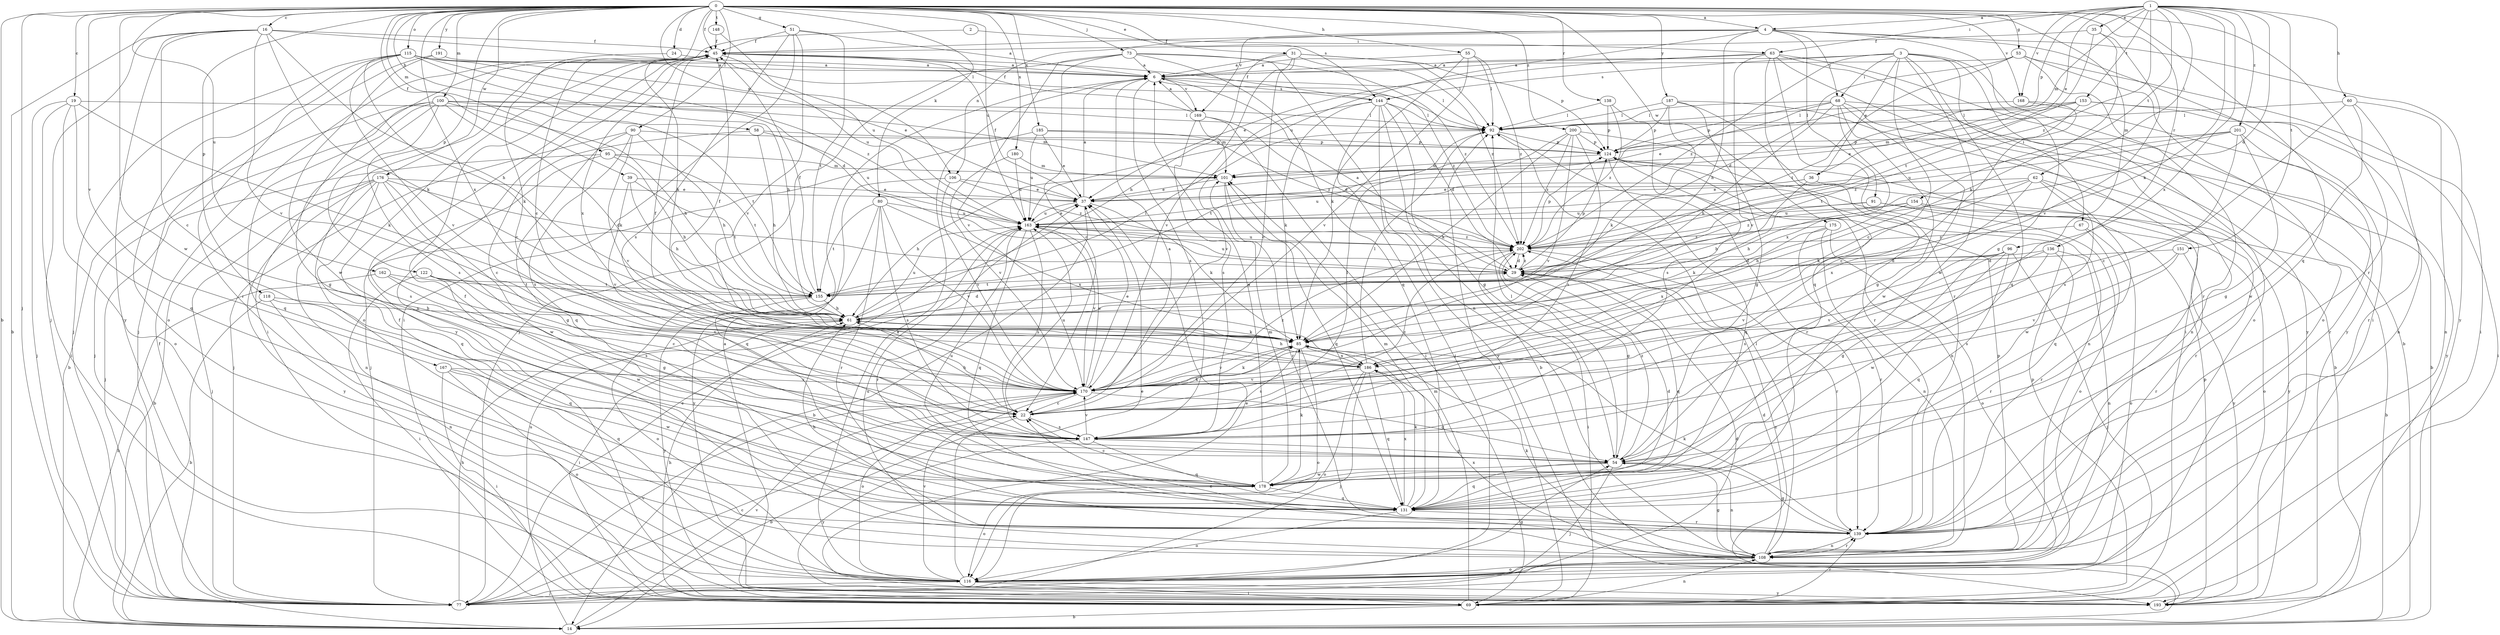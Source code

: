 strict digraph  {
0;
1;
2;
3;
4;
6;
14;
16;
19;
22;
24;
29;
31;
35;
36;
37;
39;
45;
51;
53;
54;
55;
58;
60;
61;
62;
63;
67;
68;
69;
73;
77;
80;
85;
90;
91;
92;
95;
96;
100;
101;
106;
108;
115;
116;
118;
122;
124;
131;
136;
138;
139;
144;
147;
148;
151;
153;
154;
155;
162;
163;
167;
168;
169;
170;
175;
176;
178;
180;
185;
186;
187;
191;
193;
200;
201;
202;
0 -> 4  [label=a];
0 -> 14  [label=b];
0 -> 16  [label=c];
0 -> 19  [label=c];
0 -> 22  [label=c];
0 -> 24  [label=d];
0 -> 31  [label=e];
0 -> 39  [label=f];
0 -> 45  [label=f];
0 -> 51  [label=g];
0 -> 53  [label=g];
0 -> 55  [label=h];
0 -> 58  [label=h];
0 -> 73  [label=j];
0 -> 77  [label=j];
0 -> 80  [label=k];
0 -> 90  [label=l];
0 -> 95  [label=m];
0 -> 96  [label=m];
0 -> 100  [label=m];
0 -> 106  [label=n];
0 -> 115  [label=o];
0 -> 118  [label=p];
0 -> 122  [label=p];
0 -> 131  [label=q];
0 -> 136  [label=r];
0 -> 138  [label=r];
0 -> 139  [label=r];
0 -> 144  [label=s];
0 -> 148  [label=t];
0 -> 162  [label=u];
0 -> 163  [label=u];
0 -> 167  [label=v];
0 -> 168  [label=v];
0 -> 175  [label=w];
0 -> 176  [label=w];
0 -> 178  [label=w];
0 -> 180  [label=x];
0 -> 185  [label=x];
0 -> 186  [label=x];
0 -> 187  [label=y];
0 -> 191  [label=y];
0 -> 200  [label=z];
1 -> 4  [label=a];
1 -> 29  [label=d];
1 -> 35  [label=e];
1 -> 36  [label=e];
1 -> 60  [label=h];
1 -> 62  [label=i];
1 -> 63  [label=i];
1 -> 85  [label=k];
1 -> 101  [label=m];
1 -> 124  [label=p];
1 -> 151  [label=t];
1 -> 153  [label=t];
1 -> 154  [label=t];
1 -> 168  [label=v];
1 -> 186  [label=x];
1 -> 201  [label=z];
1 -> 202  [label=z];
2 -> 63  [label=i];
2 -> 85  [label=k];
3 -> 6  [label=a];
3 -> 22  [label=c];
3 -> 36  [label=e];
3 -> 67  [label=i];
3 -> 68  [label=i];
3 -> 116  [label=o];
3 -> 131  [label=q];
3 -> 144  [label=s];
3 -> 178  [label=w];
3 -> 193  [label=y];
3 -> 202  [label=z];
4 -> 45  [label=f];
4 -> 54  [label=g];
4 -> 61  [label=h];
4 -> 68  [label=i];
4 -> 69  [label=i];
4 -> 91  [label=l];
4 -> 106  [label=n];
4 -> 163  [label=u];
4 -> 169  [label=v];
4 -> 193  [label=y];
6 -> 92  [label=l];
6 -> 144  [label=s];
6 -> 147  [label=s];
6 -> 169  [label=v];
6 -> 202  [label=z];
14 -> 45  [label=f];
14 -> 163  [label=u];
14 -> 170  [label=v];
16 -> 14  [label=b];
16 -> 22  [label=c];
16 -> 45  [label=f];
16 -> 61  [label=h];
16 -> 77  [label=j];
16 -> 85  [label=k];
16 -> 92  [label=l];
16 -> 170  [label=v];
16 -> 193  [label=y];
19 -> 69  [label=i];
19 -> 77  [label=j];
19 -> 85  [label=k];
19 -> 92  [label=l];
19 -> 116  [label=o];
19 -> 131  [label=q];
22 -> 6  [label=a];
22 -> 14  [label=b];
22 -> 61  [label=h];
22 -> 85  [label=k];
22 -> 92  [label=l];
22 -> 147  [label=s];
22 -> 163  [label=u];
22 -> 202  [label=z];
24 -> 6  [label=a];
24 -> 22  [label=c];
29 -> 6  [label=a];
29 -> 124  [label=p];
29 -> 131  [label=q];
29 -> 155  [label=t];
29 -> 163  [label=u];
29 -> 202  [label=z];
31 -> 6  [label=a];
31 -> 22  [label=c];
31 -> 61  [label=h];
31 -> 92  [label=l];
31 -> 124  [label=p];
31 -> 170  [label=v];
31 -> 202  [label=z];
35 -> 45  [label=f];
35 -> 85  [label=k];
35 -> 155  [label=t];
35 -> 170  [label=v];
36 -> 37  [label=e];
36 -> 61  [label=h];
36 -> 163  [label=u];
36 -> 193  [label=y];
37 -> 6  [label=a];
37 -> 14  [label=b];
37 -> 45  [label=f];
37 -> 85  [label=k];
37 -> 163  [label=u];
39 -> 37  [label=e];
39 -> 61  [label=h];
39 -> 155  [label=t];
39 -> 170  [label=v];
45 -> 6  [label=a];
45 -> 69  [label=i];
45 -> 108  [label=n];
45 -> 116  [label=o];
45 -> 163  [label=u];
45 -> 186  [label=x];
45 -> 193  [label=y];
51 -> 6  [label=a];
51 -> 45  [label=f];
51 -> 69  [label=i];
51 -> 147  [label=s];
51 -> 155  [label=t];
51 -> 170  [label=v];
53 -> 6  [label=a];
53 -> 29  [label=d];
53 -> 69  [label=i];
53 -> 116  [label=o];
53 -> 139  [label=r];
53 -> 155  [label=t];
54 -> 77  [label=j];
54 -> 92  [label=l];
54 -> 108  [label=n];
54 -> 131  [label=q];
54 -> 178  [label=w];
54 -> 202  [label=z];
55 -> 6  [label=a];
55 -> 85  [label=k];
55 -> 92  [label=l];
55 -> 170  [label=v];
55 -> 202  [label=z];
58 -> 22  [label=c];
58 -> 61  [label=h];
58 -> 124  [label=p];
58 -> 163  [label=u];
60 -> 22  [label=c];
60 -> 92  [label=l];
60 -> 108  [label=n];
60 -> 139  [label=r];
60 -> 178  [label=w];
61 -> 29  [label=d];
61 -> 69  [label=i];
61 -> 85  [label=k];
61 -> 163  [label=u];
62 -> 37  [label=e];
62 -> 61  [label=h];
62 -> 85  [label=k];
62 -> 131  [label=q];
62 -> 139  [label=r];
62 -> 178  [label=w];
62 -> 186  [label=x];
63 -> 6  [label=a];
63 -> 14  [label=b];
63 -> 37  [label=e];
63 -> 69  [label=i];
63 -> 131  [label=q];
63 -> 139  [label=r];
63 -> 170  [label=v];
63 -> 193  [label=y];
67 -> 116  [label=o];
67 -> 139  [label=r];
67 -> 202  [label=z];
68 -> 14  [label=b];
68 -> 37  [label=e];
68 -> 54  [label=g];
68 -> 61  [label=h];
68 -> 92  [label=l];
68 -> 108  [label=n];
68 -> 124  [label=p];
68 -> 178  [label=w];
68 -> 186  [label=x];
69 -> 6  [label=a];
69 -> 14  [label=b];
69 -> 61  [label=h];
69 -> 92  [label=l];
69 -> 101  [label=m];
69 -> 108  [label=n];
69 -> 124  [label=p];
69 -> 139  [label=r];
73 -> 6  [label=a];
73 -> 22  [label=c];
73 -> 77  [label=j];
73 -> 108  [label=n];
73 -> 131  [label=q];
73 -> 170  [label=v];
73 -> 202  [label=z];
77 -> 22  [label=c];
77 -> 29  [label=d];
77 -> 37  [label=e];
77 -> 61  [label=h];
77 -> 170  [label=v];
80 -> 139  [label=r];
80 -> 147  [label=s];
80 -> 155  [label=t];
80 -> 163  [label=u];
80 -> 170  [label=v];
80 -> 186  [label=x];
80 -> 193  [label=y];
85 -> 45  [label=f];
85 -> 116  [label=o];
85 -> 147  [label=s];
85 -> 170  [label=v];
85 -> 186  [label=x];
90 -> 61  [label=h];
90 -> 77  [label=j];
90 -> 124  [label=p];
90 -> 131  [label=q];
90 -> 147  [label=s];
90 -> 170  [label=v];
91 -> 85  [label=k];
91 -> 116  [label=o];
91 -> 163  [label=u];
91 -> 193  [label=y];
92 -> 124  [label=p];
92 -> 139  [label=r];
95 -> 61  [label=h];
95 -> 77  [label=j];
95 -> 101  [label=m];
95 -> 147  [label=s];
95 -> 155  [label=t];
96 -> 29  [label=d];
96 -> 54  [label=g];
96 -> 77  [label=j];
96 -> 131  [label=q];
96 -> 147  [label=s];
96 -> 170  [label=v];
100 -> 14  [label=b];
100 -> 54  [label=g];
100 -> 61  [label=h];
100 -> 77  [label=j];
100 -> 85  [label=k];
100 -> 92  [label=l];
100 -> 101  [label=m];
100 -> 131  [label=q];
100 -> 147  [label=s];
100 -> 155  [label=t];
101 -> 37  [label=e];
101 -> 61  [label=h];
101 -> 131  [label=q];
101 -> 139  [label=r];
106 -> 37  [label=e];
106 -> 131  [label=q];
106 -> 170  [label=v];
106 -> 202  [label=z];
108 -> 22  [label=c];
108 -> 29  [label=d];
108 -> 54  [label=g];
108 -> 85  [label=k];
108 -> 92  [label=l];
108 -> 116  [label=o];
108 -> 124  [label=p];
108 -> 139  [label=r];
108 -> 163  [label=u];
108 -> 186  [label=x];
115 -> 6  [label=a];
115 -> 29  [label=d];
115 -> 37  [label=e];
115 -> 61  [label=h];
115 -> 77  [label=j];
115 -> 85  [label=k];
115 -> 116  [label=o];
115 -> 139  [label=r];
115 -> 170  [label=v];
115 -> 202  [label=z];
116 -> 6  [label=a];
116 -> 37  [label=e];
116 -> 45  [label=f];
116 -> 54  [label=g];
116 -> 69  [label=i];
116 -> 77  [label=j];
116 -> 170  [label=v];
116 -> 193  [label=y];
118 -> 14  [label=b];
118 -> 61  [label=h];
118 -> 108  [label=n];
118 -> 131  [label=q];
122 -> 54  [label=g];
122 -> 69  [label=i];
122 -> 155  [label=t];
122 -> 170  [label=v];
122 -> 178  [label=w];
124 -> 101  [label=m];
124 -> 108  [label=n];
124 -> 131  [label=q];
131 -> 29  [label=d];
131 -> 85  [label=k];
131 -> 101  [label=m];
131 -> 116  [label=o];
131 -> 139  [label=r];
131 -> 186  [label=x];
136 -> 29  [label=d];
136 -> 108  [label=n];
136 -> 139  [label=r];
136 -> 170  [label=v];
136 -> 178  [label=w];
138 -> 92  [label=l];
138 -> 124  [label=p];
138 -> 147  [label=s];
138 -> 202  [label=z];
139 -> 45  [label=f];
139 -> 54  [label=g];
139 -> 61  [label=h];
139 -> 85  [label=k];
139 -> 108  [label=n];
144 -> 14  [label=b];
144 -> 29  [label=d];
144 -> 45  [label=f];
144 -> 54  [label=g];
144 -> 77  [label=j];
144 -> 85  [label=k];
144 -> 92  [label=l];
144 -> 170  [label=v];
144 -> 193  [label=y];
147 -> 54  [label=g];
147 -> 131  [label=q];
147 -> 170  [label=v];
147 -> 193  [label=y];
148 -> 45  [label=f];
148 -> 163  [label=u];
151 -> 29  [label=d];
151 -> 139  [label=r];
151 -> 147  [label=s];
151 -> 170  [label=v];
153 -> 37  [label=e];
153 -> 69  [label=i];
153 -> 92  [label=l];
153 -> 101  [label=m];
153 -> 108  [label=n];
153 -> 155  [label=t];
154 -> 14  [label=b];
154 -> 61  [label=h];
154 -> 116  [label=o];
154 -> 163  [label=u];
154 -> 202  [label=z];
155 -> 45  [label=f];
155 -> 61  [label=h];
155 -> 92  [label=l];
155 -> 116  [label=o];
155 -> 193  [label=y];
162 -> 14  [label=b];
162 -> 22  [label=c];
162 -> 147  [label=s];
162 -> 155  [label=t];
163 -> 37  [label=e];
163 -> 131  [label=q];
163 -> 139  [label=r];
163 -> 147  [label=s];
163 -> 170  [label=v];
163 -> 202  [label=z];
167 -> 69  [label=i];
167 -> 116  [label=o];
167 -> 131  [label=q];
167 -> 170  [label=v];
167 -> 178  [label=w];
168 -> 22  [label=c];
168 -> 92  [label=l];
168 -> 193  [label=y];
169 -> 6  [label=a];
169 -> 29  [label=d];
169 -> 45  [label=f];
169 -> 69  [label=i];
169 -> 101  [label=m];
169 -> 147  [label=s];
170 -> 22  [label=c];
170 -> 37  [label=e];
170 -> 54  [label=g];
170 -> 85  [label=k];
170 -> 116  [label=o];
170 -> 163  [label=u];
170 -> 202  [label=z];
175 -> 108  [label=n];
175 -> 116  [label=o];
175 -> 139  [label=r];
175 -> 186  [label=x];
175 -> 202  [label=z];
176 -> 14  [label=b];
176 -> 29  [label=d];
176 -> 37  [label=e];
176 -> 54  [label=g];
176 -> 77  [label=j];
176 -> 108  [label=n];
176 -> 131  [label=q];
176 -> 178  [label=w];
176 -> 193  [label=y];
178 -> 6  [label=a];
178 -> 22  [label=c];
178 -> 85  [label=k];
178 -> 101  [label=m];
178 -> 116  [label=o];
178 -> 131  [label=q];
178 -> 163  [label=u];
180 -> 101  [label=m];
180 -> 163  [label=u];
180 -> 170  [label=v];
185 -> 37  [label=e];
185 -> 77  [label=j];
185 -> 124  [label=p];
185 -> 163  [label=u];
185 -> 202  [label=z];
186 -> 45  [label=f];
186 -> 61  [label=h];
186 -> 77  [label=j];
186 -> 92  [label=l];
186 -> 116  [label=o];
186 -> 131  [label=q];
186 -> 170  [label=v];
187 -> 14  [label=b];
187 -> 54  [label=g];
187 -> 85  [label=k];
187 -> 92  [label=l];
187 -> 124  [label=p];
187 -> 139  [label=r];
191 -> 6  [label=a];
191 -> 77  [label=j];
191 -> 178  [label=w];
193 -> 37  [label=e];
193 -> 124  [label=p];
193 -> 202  [label=z];
200 -> 85  [label=k];
200 -> 108  [label=n];
200 -> 124  [label=p];
200 -> 147  [label=s];
200 -> 155  [label=t];
200 -> 170  [label=v];
200 -> 202  [label=z];
201 -> 54  [label=g];
201 -> 124  [label=p];
201 -> 139  [label=r];
201 -> 147  [label=s];
201 -> 163  [label=u];
201 -> 202  [label=z];
202 -> 29  [label=d];
202 -> 54  [label=g];
202 -> 69  [label=i];
202 -> 124  [label=p];
202 -> 139  [label=r];
202 -> 163  [label=u];
}
